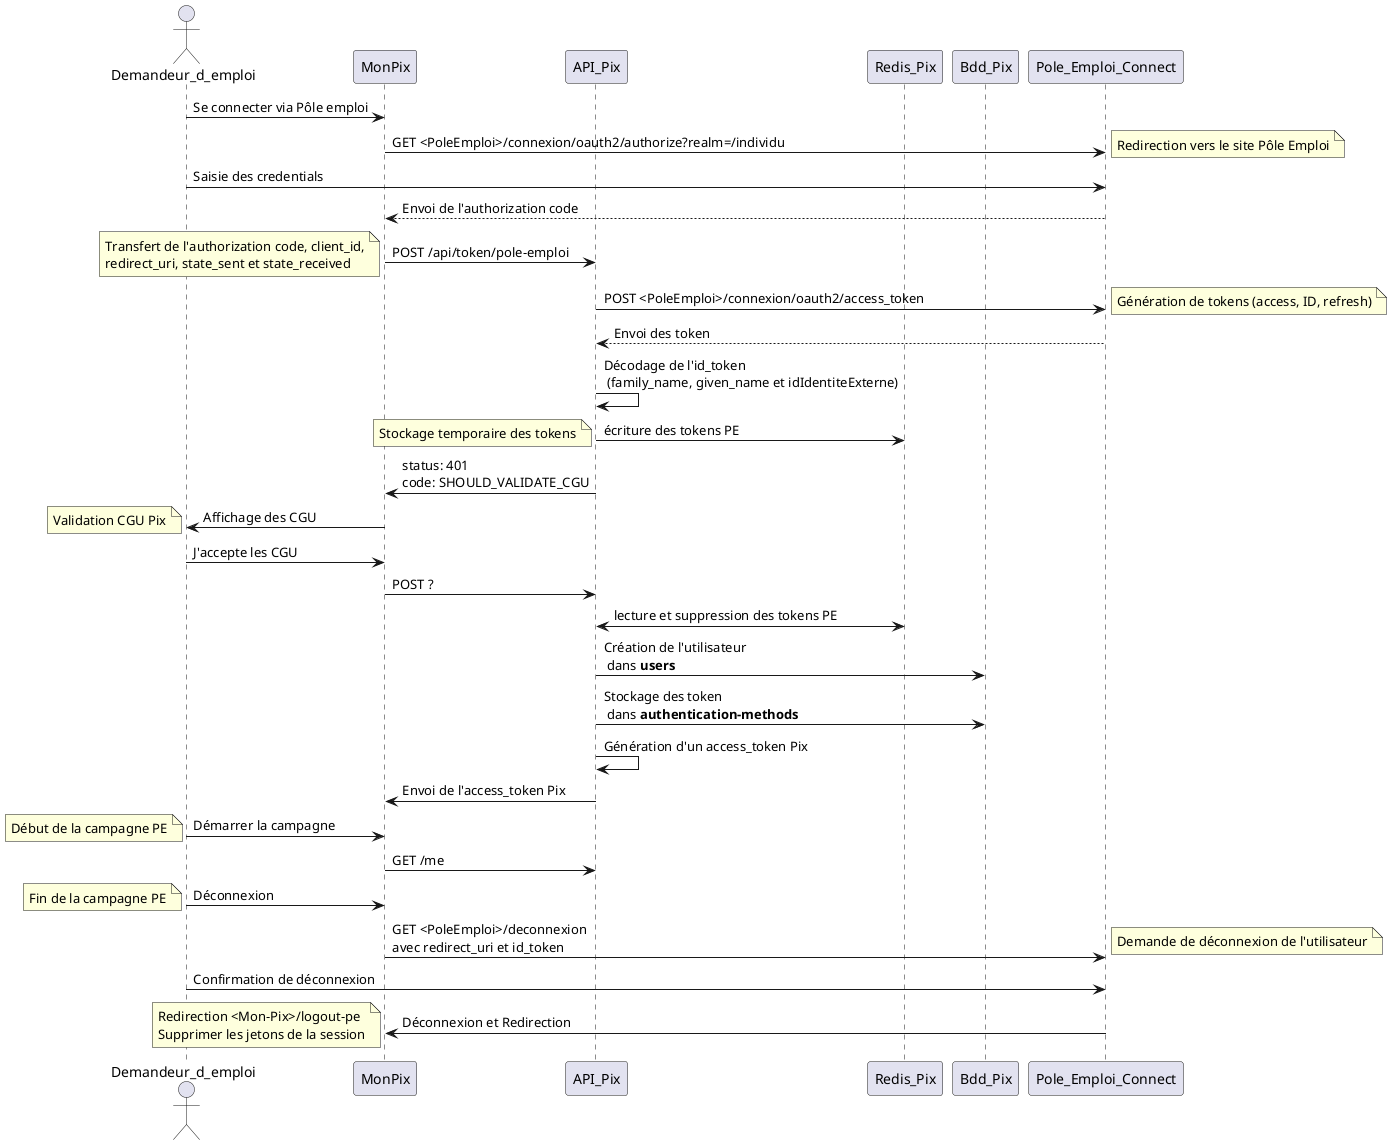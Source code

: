 @startuml
actor Demandeur_d_emploi
participant MonPix
participant API_Pix
participant Redis_Pix
participant Bdd_Pix
participant Pole_Emploi_Connect

Demandeur_d_emploi -> MonPix: Se connecter via Pôle emploi
MonPix -> Pole_Emploi_Connect: GET <PoleEmploi>/connexion/oauth2/authorize?realm=/individu
note right: Redirection vers le site Pôle Emploi

Demandeur_d_emploi -> Pole_Emploi_Connect: Saisie des credentials
Pole_Emploi_Connect --> MonPix: Envoi de l'authorization code

MonPix -> API_Pix: POST /api/token/pole-emploi
note left: Transfert de l'authorization code, client_id,\nredirect_uri, state_sent et state_received
API_Pix -> Pole_Emploi_Connect: POST <PoleEmploi>/connexion/oauth2/access_token
note right: Génération de tokens (access, ID, refresh)
Pole_Emploi_Connect --> API_Pix: Envoi des token

API_Pix -> API_Pix: Décodage de l'id_token \n (family_name, given_name et idIdentiteExterne)
API_Pix -> Redis_Pix: écriture des tokens PE
note left: Stockage temporaire des tokens

API_Pix -> MonPix: status: 401 \ncode: SHOULD_VALIDATE_CGU
MonPix -> Demandeur_d_emploi: Affichage des CGU
note left: Validation CGU Pix
Demandeur_d_emploi -> MonPix: J'accepte les CGU
MonPix -> API_Pix: POST ?

API_Pix <-> Redis_Pix: lecture et suppression des tokens PE
API_Pix -> Bdd_Pix: Création de l'utilisateur \n dans **users**
API_Pix -> Bdd_Pix: Stockage des token \n dans **authentication-methods**

API_Pix -> API_Pix: Génération d'un access_token Pix

API_Pix -> MonPix: Envoi de l'access_token Pix

Demandeur_d_emploi -> MonPix: Démarrer la campagne
note left: Début de la campagne PE
MonPix -> API_Pix: GET /me

Demandeur_d_emploi -> MonPix: Déconnexion
note left: Fin de la campagne PE
MonPix -> Pole_Emploi_Connect: GET <PoleEmploi>/deconnexion\navec redirect_uri et id_token
note right: Demande de déconnexion de l'utilisateur

Demandeur_d_emploi -> Pole_Emploi_Connect: Confirmation de déconnexion

Pole_Emploi_Connect -> MonPix: Déconnexion et Redirection

note left: Redirection <Mon-Pix>/logout-pe\nSupprimer les jetons de la session

@enduml
